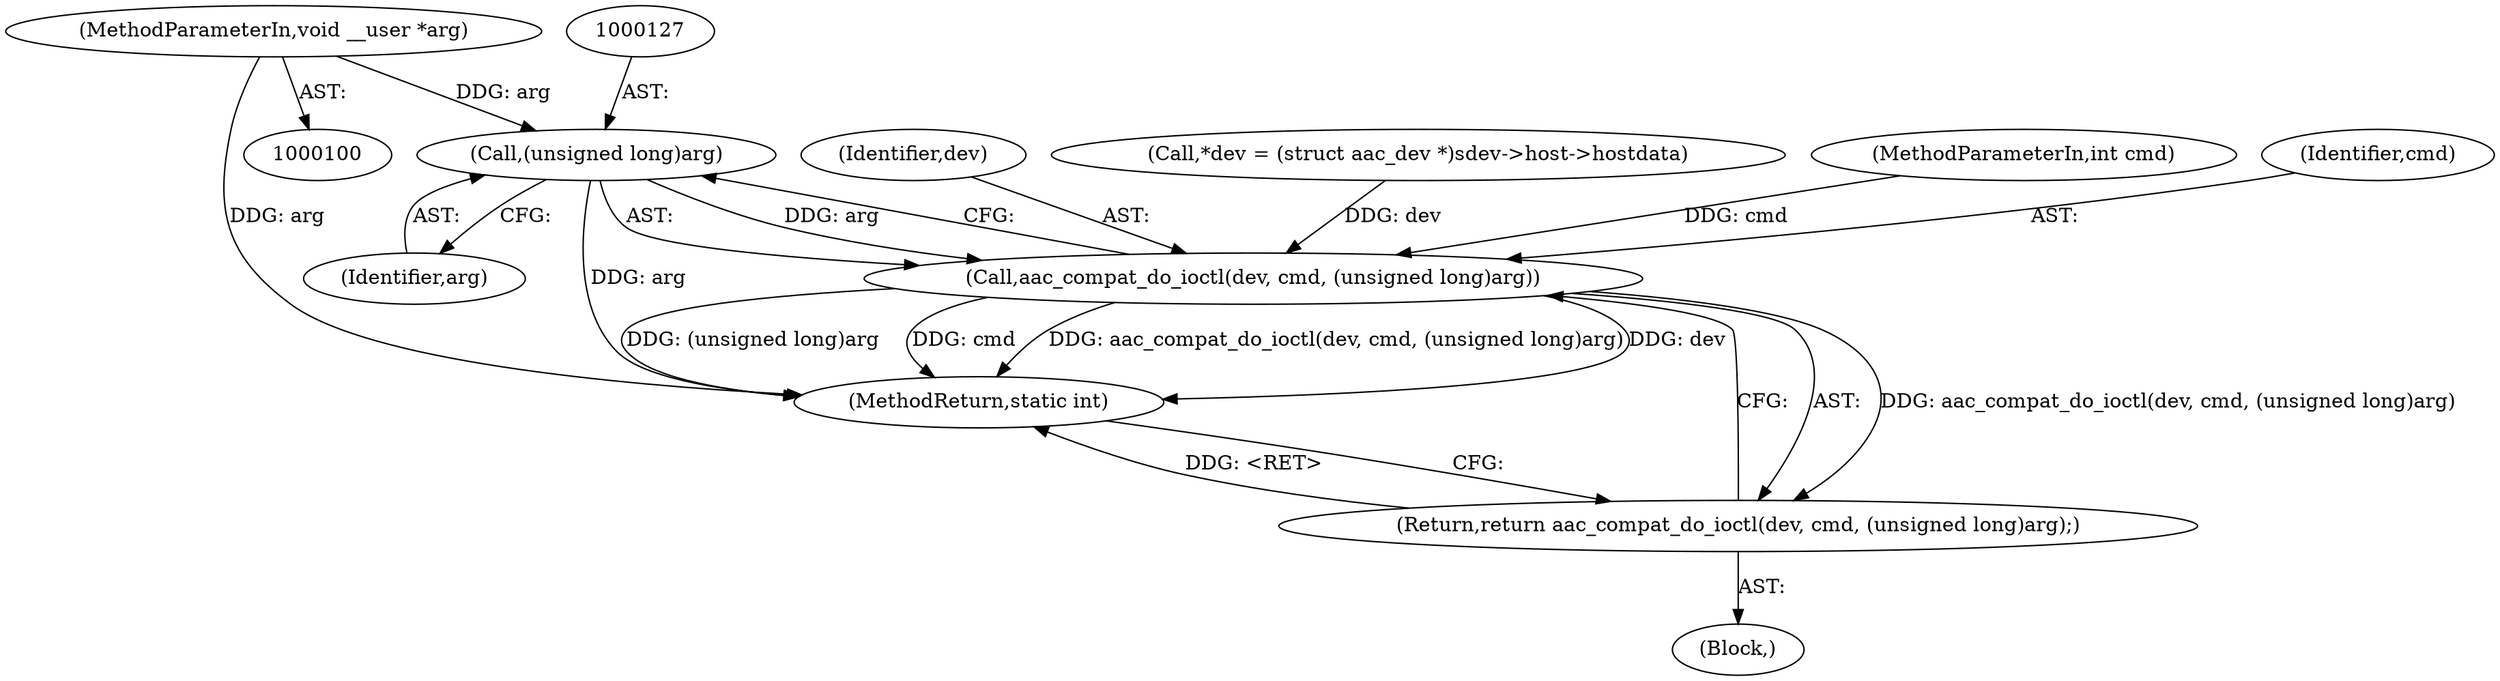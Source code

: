 digraph "0_linux_f856567b930dfcdbc3323261bf77240ccdde01f5@pointer" {
"1000126" [label="(Call,(unsigned long)arg)"];
"1000103" [label="(MethodParameterIn,void __user *arg)"];
"1000123" [label="(Call,aac_compat_do_ioctl(dev, cmd, (unsigned long)arg))"];
"1000122" [label="(Return,return aac_compat_do_ioctl(dev, cmd, (unsigned long)arg);)"];
"1000129" [label="(MethodReturn,static int)"];
"1000104" [label="(Block,)"];
"1000124" [label="(Identifier,dev)"];
"1000106" [label="(Call,*dev = (struct aac_dev *)sdev->host->hostdata)"];
"1000122" [label="(Return,return aac_compat_do_ioctl(dev, cmd, (unsigned long)arg);)"];
"1000128" [label="(Identifier,arg)"];
"1000102" [label="(MethodParameterIn,int cmd)"];
"1000123" [label="(Call,aac_compat_do_ioctl(dev, cmd, (unsigned long)arg))"];
"1000125" [label="(Identifier,cmd)"];
"1000126" [label="(Call,(unsigned long)arg)"];
"1000103" [label="(MethodParameterIn,void __user *arg)"];
"1000126" -> "1000123"  [label="AST: "];
"1000126" -> "1000128"  [label="CFG: "];
"1000127" -> "1000126"  [label="AST: "];
"1000128" -> "1000126"  [label="AST: "];
"1000123" -> "1000126"  [label="CFG: "];
"1000126" -> "1000129"  [label="DDG: arg"];
"1000126" -> "1000123"  [label="DDG: arg"];
"1000103" -> "1000126"  [label="DDG: arg"];
"1000103" -> "1000100"  [label="AST: "];
"1000103" -> "1000129"  [label="DDG: arg"];
"1000123" -> "1000122"  [label="AST: "];
"1000124" -> "1000123"  [label="AST: "];
"1000125" -> "1000123"  [label="AST: "];
"1000122" -> "1000123"  [label="CFG: "];
"1000123" -> "1000129"  [label="DDG: (unsigned long)arg"];
"1000123" -> "1000129"  [label="DDG: cmd"];
"1000123" -> "1000129"  [label="DDG: aac_compat_do_ioctl(dev, cmd, (unsigned long)arg)"];
"1000123" -> "1000129"  [label="DDG: dev"];
"1000123" -> "1000122"  [label="DDG: aac_compat_do_ioctl(dev, cmd, (unsigned long)arg)"];
"1000106" -> "1000123"  [label="DDG: dev"];
"1000102" -> "1000123"  [label="DDG: cmd"];
"1000122" -> "1000104"  [label="AST: "];
"1000129" -> "1000122"  [label="CFG: "];
"1000122" -> "1000129"  [label="DDG: <RET>"];
}
